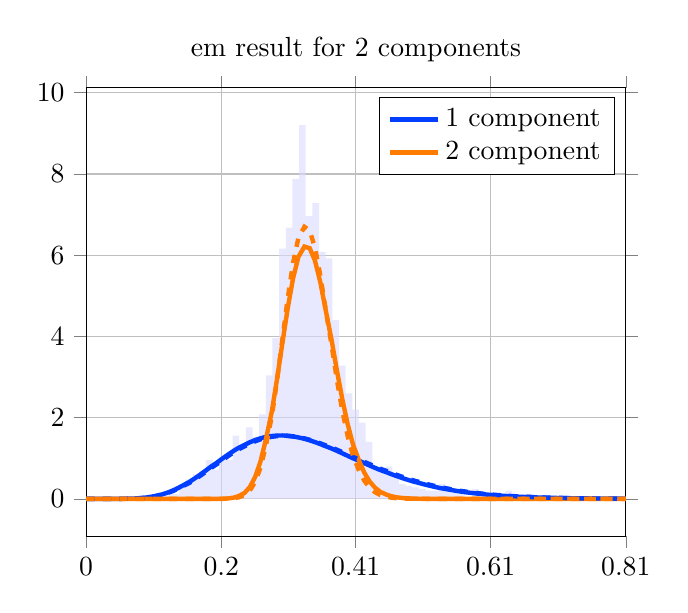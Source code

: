 \begin{tikzpicture}
\begin{axis}[title={em result for 2 components}, yticklabel style={/pgf/number format/fixed,
            /pgf/number format/precision=3}, grid={major}, yminorgrids={true}, tick align={outside}, xtick={0.0,0.203,0.405,0.608,0.811}, xmin={0.0}, xmax={0.811}, scaled y ticks={false}]
    \addplot[ybar interval, fill={blue!15}, forget plot, opacity={0.6}, draw={none}, bar width={5.0e-6}]
        table[row sep={\\}]
        {
            \\
            0.04  0.04  \\
            0.05  0.0  \\
            0.06  0.0  \\
            0.07  0.0  \\
            0.08  0.0  \\
            0.09  0.0  \\
            0.1  0.0  \\
            0.11  0.08  \\
            0.12  0.2  \\
            0.13  0.12  \\
            0.14  0.28  \\
            0.15  0.48  \\
            0.16  0.6  \\
            0.17  0.68  \\
            0.18  0.96  \\
            0.19  0.72  \\
            0.2  1.04  \\
            0.21  0.96  \\
            0.22  1.56  \\
            0.23  1.28  \\
            0.24  1.76  \\
            0.25  1.52  \\
            0.26  2.08  \\
            0.27  3.04  \\
            0.28  3.96  \\
            0.29  6.16  \\
            0.3  6.68  \\
            0.31  7.88  \\
            0.32  9.2  \\
            0.33  6.96  \\
            0.34  7.28  \\
            0.35  6.08  \\
            0.36  5.92  \\
            0.37  4.4  \\
            0.38  3.28  \\
            0.39  2.6  \\
            0.4  2.2  \\
            0.41  1.88  \\
            0.42  1.4  \\
            0.43  0.76  \\
            0.44  0.64  \\
            0.45  0.8  \\
            0.46  0.64  \\
            0.47  0.36  \\
            0.48  0.32  \\
            0.49  0.28  \\
            0.5  0.24  \\
            0.51  0.2  \\
            0.52  0.2  \\
            0.53  0.36  \\
            0.54  0.2  \\
            0.55  0.2  \\
            0.56  0.24  \\
            0.57  0.0  \\
            0.58  0.24  \\
            0.59  0.12  \\
            0.6  0.04  \\
            0.61  0.04  \\
            0.62  0.12  \\
            0.63  0.2  \\
            0.64  0.08  \\
            0.65  0.08  \\
            0.66  0.12  \\
            0.67  0.04  \\
            0.68  0.0  \\
            0.69  0.04  \\
            0.7  0.0  \\
            0.71  0.0  \\
            0.72  0.08  \\
            0.73  0.0  \\
            0.74  0.04  \\
            0.75  0.0  \\
            0.76  0.0  \\
            0.77  0.0  \\
            0.78  0.0  \\
            0.79  0.0  \\
            0.8  0.0  \\
            0.81  0.04  \\
            0.82  0.0  \\
        }
        ;
    \addplot[style={{ultra thick}}, color={rgb,1:red,0.008;green,0.243;blue,1.0}]
        table[row sep={\\}]
        {
            \\
            0.0  0.0  \\
            0.008  1.443e-9  \\
            0.016  2.935e-7  \\
            0.025  5.993e-6  \\
            0.033  4.773e-5  \\
            0.041  0.0  \\
            0.049  0.001  \\
            0.057  0.002  \\
            0.066  0.005  \\
            0.074  0.01  \\
            0.082  0.019  \\
            0.09  0.032  \\
            0.098  0.052  \\
            0.106  0.078  \\
            0.115  0.113  \\
            0.123  0.157  \\
            0.131  0.211  \\
            0.139  0.273  \\
            0.147  0.345  \\
            0.156  0.425  \\
            0.164  0.512  \\
            0.172  0.604  \\
            0.18  0.7  \\
            0.188  0.799  \\
            0.197  0.897  \\
            0.205  0.994  \\
            0.213  1.087  \\
            0.221  1.175  \\
            0.229  1.256  \\
            0.238  1.329  \\
            0.246  1.393  \\
            0.254  1.447  \\
            0.262  1.491  \\
            0.27  1.525  \\
            0.279  1.547  \\
            0.287  1.559  \\
            0.295  1.561  \\
            0.303  1.554  \\
            0.311  1.537  \\
            0.319  1.512  \\
            0.328  1.48  \\
            0.336  1.441  \\
            0.344  1.397  \\
            0.352  1.348  \\
            0.36  1.295  \\
            0.369  1.239  \\
            0.377  1.181  \\
            0.385  1.121  \\
            0.393  1.06  \\
            0.401  0.999  \\
            0.41  0.939  \\
            0.418  0.879  \\
            0.426  0.821  \\
            0.434  0.764  \\
            0.442  0.709  \\
            0.451  0.657  \\
            0.459  0.606  \\
            0.467  0.558  \\
            0.475  0.513  \\
            0.483  0.47  \\
            0.491  0.43  \\
            0.5  0.392  \\
            0.508  0.357  \\
            0.516  0.324  \\
            0.524  0.294  \\
            0.532  0.266  \\
            0.541  0.24  \\
            0.549  0.217  \\
            0.557  0.195  \\
            0.565  0.175  \\
            0.573  0.157  \\
            0.582  0.141  \\
            0.59  0.126  \\
            0.598  0.112  \\
            0.606  0.1  \\
            0.614  0.089  \\
            0.623  0.079  \\
            0.631  0.07  \\
            0.639  0.062  \\
            0.647  0.055  \\
            0.655  0.049  \\
            0.664  0.043  \\
            0.672  0.038  \\
            0.68  0.033  \\
            0.688  0.029  \\
            0.696  0.026  \\
            0.704  0.023  \\
            0.713  0.02  \\
            0.721  0.017  \\
            0.729  0.015  \\
            0.737  0.013  \\
            0.745  0.012  \\
            0.754  0.01  \\
            0.762  0.009  \\
            0.77  0.008  \\
            0.778  0.007  \\
            0.786  0.006  \\
            0.795  0.005  \\
            0.803  0.004  \\
            0.811  0.004  \\
        }
        ;
    \addlegendentry {1 component}
    \addplot[style={{ultra thick}}, color={rgb,1:red,1.0;green,0.486;blue,0.0}]
        table[row sep={\\}]
        {
            \\
            0.0  0.0  \\
            0.008  1.765e-90  \\
            0.016  2.984e-68  \\
            0.025  1.366e-55  \\
            0.033  7.567e-47  \\
            0.041  2.993e-40  \\
            0.049  5.195e-35  \\
            0.057  1.043e-30  \\
            0.066  4.316e-27  \\
            0.074  5.349e-24  \\
            0.082  2.56e-21  \\
            0.09  5.676e-19  \\
            0.098  6.665e-17  \\
            0.106  4.59e-15  \\
            0.115  2.007e-13  \\
            0.123  5.929e-12  \\
            0.131  1.246e-10  \\
            0.139  1.939e-9  \\
            0.147  2.315e-8  \\
            0.156  2.181e-7  \\
            0.164  1.662e-6  \\
            0.172  1.045e-5  \\
            0.18  5.526e-5  \\
            0.188  0.0  \\
            0.197  0.001  \\
            0.205  0.003  \\
            0.213  0.01  \\
            0.221  0.027  \\
            0.229  0.066  \\
            0.238  0.145  \\
            0.246  0.292  \\
            0.254  0.54  \\
            0.262  0.92  \\
            0.27  1.456  \\
            0.279  2.149  \\
            0.287  2.966  \\
            0.295  3.847  \\
            0.303  4.703  \\
            0.311  5.436  \\
            0.319  5.959  \\
            0.328  6.212  \\
            0.336  6.172  \\
            0.344  5.86  \\
            0.352  5.327  \\
            0.36  4.646  \\
            0.369  3.895  \\
            0.377  3.144  \\
            0.385  2.448  \\
            0.393  1.84  \\
            0.401  1.339  \\
            0.41  0.943  \\
            0.418  0.644  \\
            0.426  0.428  \\
            0.434  0.276  \\
            0.442  0.173  \\
            0.451  0.106  \\
            0.459  0.063  \\
            0.467  0.037  \\
            0.475  0.021  \\
            0.483  0.012  \\
            0.491  0.006  \\
            0.5  0.003  \\
            0.508  0.002  \\
            0.516  0.001  \\
            0.524  0.0  \\
            0.532  0.0  \\
            0.541  0.0  \\
            0.549  5.017e-5  \\
            0.557  2.34e-5  \\
            0.565  1.073e-5  \\
            0.573  4.844e-6  \\
            0.582  2.153e-6  \\
            0.59  9.423e-7  \\
            0.598  4.064e-7  \\
            0.606  1.728e-7  \\
            0.614  7.242e-8  \\
            0.623  2.995e-8  \\
            0.631  1.222e-8  \\
            0.639  4.924e-9  \\
            0.647  1.959e-9  \\
            0.655  7.698e-10  \\
            0.664  2.989e-10  \\
            0.672  1.147e-10  \\
            0.68  4.353e-11  \\
            0.688  1.633e-11  \\
            0.696  6.063e-12  \\
            0.704  2.227e-12  \\
            0.713  8.095e-13  \\
            0.721  2.913e-13  \\
            0.729  1.038e-13  \\
            0.737  3.662e-14  \\
            0.745  1.28e-14  \\
            0.754  4.434e-15  \\
            0.762  1.522e-15  \\
            0.77  5.177e-16  \\
            0.778  1.746e-16  \\
            0.786  5.838e-17  \\
            0.795  1.936e-17  \\
            0.803  6.369e-18  \\
            0.811  2.079e-18  \\
        }
        ;
    \addlegendentry {2 component}
    \addplot[style={{ultra thick, dashed}}, color={rgb,1:red,0.008;green,0.243;blue,1.0}]
        table[row sep={\\}]
        {
            \\
            0.0  0.0  \\
            0.008  1.266e-9  \\
            0.016  2.597e-7  \\
            0.025  5.336e-6  \\
            0.033  4.272e-5  \\
            0.041  0.0  \\
            0.049  0.001  \\
            0.057  0.002  \\
            0.066  0.005  \\
            0.074  0.009  \\
            0.082  0.017  \\
            0.09  0.03  \\
            0.098  0.048  \\
            0.106  0.073  \\
            0.115  0.105  \\
            0.123  0.147  \\
            0.131  0.197  \\
            0.139  0.256  \\
            0.147  0.325  \\
            0.156  0.401  \\
            0.164  0.485  \\
            0.172  0.574  \\
            0.18  0.668  \\
            0.188  0.764  \\
            0.197  0.861  \\
            0.205  0.956  \\
            0.213  1.049  \\
            0.221  1.137  \\
            0.229  1.219  \\
            0.238  1.294  \\
            0.246  1.361  \\
            0.254  1.418  \\
            0.262  1.465  \\
            0.27  1.502  \\
            0.279  1.529  \\
            0.287  1.545  \\
            0.295  1.552  \\
            0.303  1.549  \\
            0.311  1.537  \\
            0.319  1.516  \\
            0.328  1.488  \\
            0.336  1.454  \\
            0.344  1.413  \\
            0.352  1.367  \\
            0.36  1.317  \\
            0.369  1.264  \\
            0.377  1.208  \\
            0.385  1.15  \\
            0.393  1.091  \\
            0.401  1.031  \\
            0.41  0.972  \\
            0.418  0.912  \\
            0.426  0.854  \\
            0.434  0.798  \\
            0.442  0.742  \\
            0.451  0.689  \\
            0.459  0.638  \\
            0.467  0.589  \\
            0.475  0.543  \\
            0.483  0.499  \\
            0.491  0.457  \\
            0.5  0.419  \\
            0.508  0.382  \\
            0.516  0.348  \\
            0.524  0.317  \\
            0.532  0.287  \\
            0.541  0.26  \\
            0.549  0.235  \\
            0.557  0.212  \\
            0.565  0.191  \\
            0.573  0.172  \\
            0.582  0.154  \\
            0.59  0.138  \\
            0.598  0.124  \\
            0.606  0.111  \\
            0.614  0.099  \\
            0.623  0.088  \\
            0.631  0.078  \\
            0.639  0.07  \\
            0.647  0.062  \\
            0.655  0.055  \\
            0.664  0.049  \\
            0.672  0.043  \\
            0.68  0.038  \\
            0.688  0.033  \\
            0.696  0.029  \\
            0.704  0.026  \\
            0.713  0.023  \\
            0.721  0.02  \\
            0.729  0.018  \\
            0.737  0.015  \\
            0.745  0.013  \\
            0.754  0.012  \\
            0.762  0.01  \\
            0.77  0.009  \\
            0.778  0.008  \\
            0.786  0.007  \\
            0.795  0.006  \\
            0.803  0.005  \\
            0.811  0.005  \\
        }
        ;
    \addplot[style={{ultra thick, dashed}}, color={rgb,1:red,1.0;green,0.486;blue,0.0}]
        table[row sep={\\}]
        {
            \\
            0.0  0.0  \\
            0.008  5.052e-105  \\
            0.016  3.425e-79  \\
            0.025  1.763e-64  \\
            0.033  2.542e-54  \\
            0.041  1.174e-46  \\
            0.049  1.433e-40  \\
            0.057  1.426e-35  \\
            0.066  2.263e-31  \\
            0.074  8.847e-28  \\
            0.082  1.145e-24  \\
            0.09  6.054e-22  \\
            0.098  1.53e-19  \\
            0.106  2.08e-17  \\
            0.115  1.667e-15  \\
            0.123  8.474e-14  \\
            0.131  2.898e-12  \\
            0.139  6.996e-11  \\
            0.147  1.241e-9  \\
            0.156  1.671e-8  \\
            0.164  1.758e-7  \\
            0.172  1.48e-6  \\
            0.18  1.018e-5  \\
            0.188  5.828e-5  \\
            0.197  0.0  \\
            0.205  0.001  \\
            0.213  0.004  \\
            0.221  0.013  \\
            0.229  0.037  \\
            0.238  0.092  \\
            0.246  0.205  \\
            0.254  0.416  \\
            0.262  0.768  \\
            0.27  1.301  \\
            0.279  2.03  \\
            0.287  2.933  \\
            0.295  3.942  \\
            0.303  4.945  \\
            0.311  5.814  \\
            0.319  6.426  \\
            0.328  6.699  \\
            0.336  6.605  \\
            0.344  6.177  \\
            0.352  5.492  \\
            0.36  4.654  \\
            0.369  3.766  \\
            0.377  2.917  \\
            0.385  2.166  \\
            0.393  1.545  \\
            0.401  1.06  \\
            0.41  0.701  \\
            0.418  0.447  \\
            0.426  0.276  \\
            0.434  0.165  \\
            0.442  0.095  \\
            0.451  0.053  \\
            0.459  0.029  \\
            0.467  0.015  \\
            0.475  0.008  \\
            0.483  0.004  \\
            0.491  0.002  \\
            0.5  0.001  \\
            0.508  0.0  \\
            0.516  0.0  \\
            0.524  8.707e-5  \\
            0.532  3.79e-5  \\
            0.541  1.615e-5  \\
            0.549  6.744e-6  \\
            0.557  2.761e-6  \\
            0.565  1.109e-6  \\
            0.573  4.369e-7  \\
            0.582  1.691e-7  \\
            0.59  6.429e-8  \\
            0.598  2.403e-8  \\
            0.606  8.834e-9  \\
            0.614  3.195e-9  \\
            0.623  1.137e-9  \\
            0.631  3.986e-10  \\
            0.639  1.377e-10  \\
            0.647  4.684e-11  \\
            0.655  1.572e-11  \\
            0.664  5.199e-12  \\
            0.672  1.697e-12  \\
            0.68  5.466e-13  \\
            0.688  1.738e-13  \\
            0.696  5.457e-14  \\
            0.704  1.692e-14  \\
            0.713  5.185e-15  \\
            0.721  1.57e-15  \\
            0.729  4.701e-16  \\
            0.737  1.392e-16  \\
            0.745  4.075e-17  \\
            0.754  1.18e-17  \\
            0.762  3.383e-18  \\
            0.77  9.599e-19  \\
            0.778  2.696e-19  \\
            0.786  7.497e-20  \\
            0.795  2.065e-20  \\
            0.803  5.634e-21  \\
            0.811  1.523e-21  \\
        }
        ;
\end{axis}
\end{tikzpicture}
